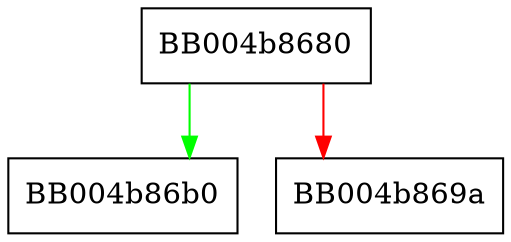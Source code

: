 digraph ossl_qrx_get_max_forged_pkt_count {
  node [shape="box"];
  graph [splines=ortho];
  BB004b8680 -> BB004b86b0 [color="green"];
  BB004b8680 -> BB004b869a [color="red"];
}